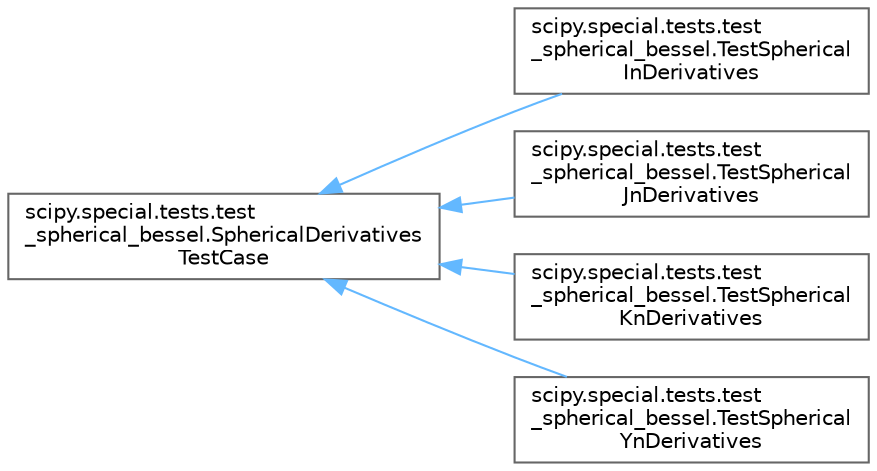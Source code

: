 digraph "Graphical Class Hierarchy"
{
 // LATEX_PDF_SIZE
  bgcolor="transparent";
  edge [fontname=Helvetica,fontsize=10,labelfontname=Helvetica,labelfontsize=10];
  node [fontname=Helvetica,fontsize=10,shape=box,height=0.2,width=0.4];
  rankdir="LR";
  Node0 [id="Node000000",label="scipy.special.tests.test\l_spherical_bessel.SphericalDerivatives\lTestCase",height=0.2,width=0.4,color="grey40", fillcolor="white", style="filled",URL="$d7/d57/classscipy_1_1special_1_1tests_1_1test__spherical__bessel_1_1SphericalDerivativesTestCase.html",tooltip=" "];
  Node0 -> Node1 [id="edge5371_Node000000_Node000001",dir="back",color="steelblue1",style="solid",tooltip=" "];
  Node1 [id="Node000001",label="scipy.special.tests.test\l_spherical_bessel.TestSpherical\lInDerivatives",height=0.2,width=0.4,color="grey40", fillcolor="white", style="filled",URL="$dc/d87/classscipy_1_1special_1_1tests_1_1test__spherical__bessel_1_1TestSphericalInDerivatives.html",tooltip=" "];
  Node0 -> Node2 [id="edge5372_Node000000_Node000002",dir="back",color="steelblue1",style="solid",tooltip=" "];
  Node2 [id="Node000002",label="scipy.special.tests.test\l_spherical_bessel.TestSpherical\lJnDerivatives",height=0.2,width=0.4,color="grey40", fillcolor="white", style="filled",URL="$d0/d78/classscipy_1_1special_1_1tests_1_1test__spherical__bessel_1_1TestSphericalJnDerivatives.html",tooltip=" "];
  Node0 -> Node3 [id="edge5373_Node000000_Node000003",dir="back",color="steelblue1",style="solid",tooltip=" "];
  Node3 [id="Node000003",label="scipy.special.tests.test\l_spherical_bessel.TestSpherical\lKnDerivatives",height=0.2,width=0.4,color="grey40", fillcolor="white", style="filled",URL="$d6/dcf/classscipy_1_1special_1_1tests_1_1test__spherical__bessel_1_1TestSphericalKnDerivatives.html",tooltip=" "];
  Node0 -> Node4 [id="edge5374_Node000000_Node000004",dir="back",color="steelblue1",style="solid",tooltip=" "];
  Node4 [id="Node000004",label="scipy.special.tests.test\l_spherical_bessel.TestSpherical\lYnDerivatives",height=0.2,width=0.4,color="grey40", fillcolor="white", style="filled",URL="$dd/d0c/classscipy_1_1special_1_1tests_1_1test__spherical__bessel_1_1TestSphericalYnDerivatives.html",tooltip=" "];
}
